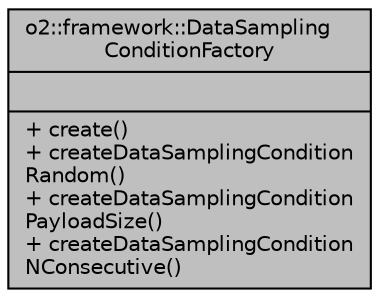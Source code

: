 digraph "o2::framework::DataSamplingConditionFactory"
{
 // INTERACTIVE_SVG=YES
  bgcolor="transparent";
  edge [fontname="Helvetica",fontsize="10",labelfontname="Helvetica",labelfontsize="10"];
  node [fontname="Helvetica",fontsize="10",shape=record];
  Node1 [label="{o2::framework::DataSampling\lConditionFactory\n||+ create()\l+ createDataSamplingCondition\lRandom()\l+ createDataSamplingCondition\lPayloadSize()\l+ createDataSamplingCondition\lNConsecutive()\l}",height=0.2,width=0.4,color="black", fillcolor="grey75", style="filled" fontcolor="black"];
}
